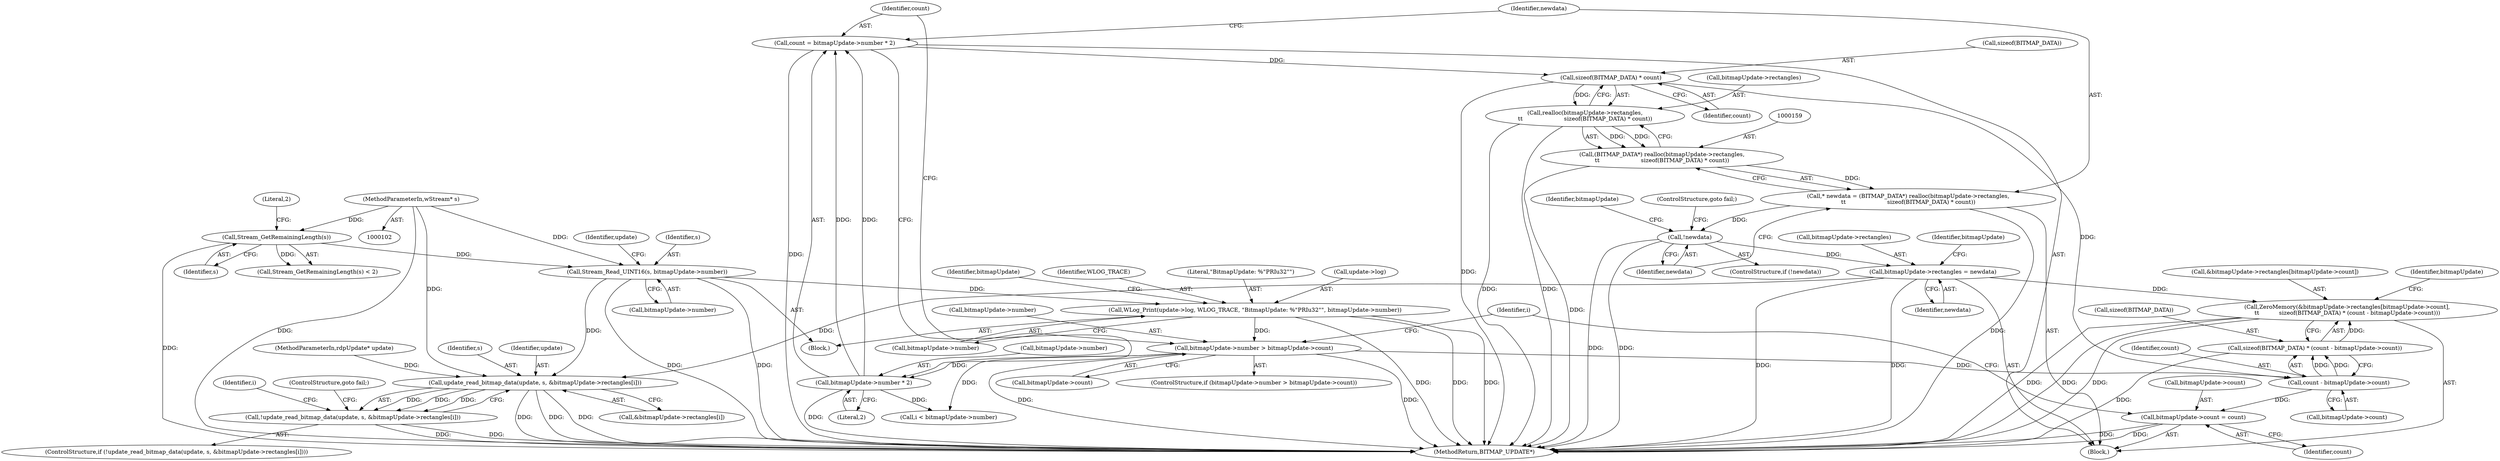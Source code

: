 digraph "0_FreeRDP_445a5a42c500ceb80f8fa7f2c11f3682538033f3@API" {
"1000164" [label="(Call,sizeof(BITMAP_DATA) * count)"];
"1000148" [label="(Call,count = bitmapUpdate->number * 2)"];
"1000150" [label="(Call,bitmapUpdate->number * 2)"];
"1000139" [label="(Call,bitmapUpdate->number > bitmapUpdate->count)"];
"1000129" [label="(Call,WLog_Print(update->log, WLOG_TRACE, \"BitmapUpdate: %\"PRIu32\"\", bitmapUpdate->number))"];
"1000124" [label="(Call,Stream_Read_UINT16(s, bitmapUpdate->number))"];
"1000120" [label="(Call,Stream_GetRemainingLength(s))"];
"1000104" [label="(MethodParameterIn,wStream* s)"];
"1000160" [label="(Call,realloc(bitmapUpdate->rectangles,\n\t\t                       sizeof(BITMAP_DATA) * count))"];
"1000158" [label="(Call,(BITMAP_DATA*) realloc(bitmapUpdate->rectangles,\n\t\t                       sizeof(BITMAP_DATA) * count))"];
"1000156" [label="(Call,* newdata = (BITMAP_DATA*) realloc(bitmapUpdate->rectangles,\n\t\t                       sizeof(BITMAP_DATA) * count))"];
"1000169" [label="(Call,!newdata)"];
"1000172" [label="(Call,bitmapUpdate->rectangles = newdata)"];
"1000177" [label="(Call,ZeroMemory(&bitmapUpdate->rectangles[bitmapUpdate->count],\n\t\t           sizeof(BITMAP_DATA) * (count - bitmapUpdate->count)))"];
"1000213" [label="(Call,update_read_bitmap_data(update, s, &bitmapUpdate->rectangles[i]))"];
"1000212" [label="(Call,!update_read_bitmap_data(update, s, &bitmapUpdate->rectangles[i]))"];
"1000189" [label="(Call,count - bitmapUpdate->count)"];
"1000186" [label="(Call,sizeof(BITMAP_DATA) * (count - bitmapUpdate->count))"];
"1000194" [label="(Call,bitmapUpdate->count = count)"];
"1000139" [label="(Call,bitmapUpdate->number > bitmapUpdate->count)"];
"1000126" [label="(Call,bitmapUpdate->number)"];
"1000198" [label="(Identifier,count)"];
"1000196" [label="(Identifier,bitmapUpdate)"];
"1000122" [label="(Literal,2)"];
"1000151" [label="(Call,bitmapUpdate->number)"];
"1000186" [label="(Call,sizeof(BITMAP_DATA) * (count - bitmapUpdate->count))"];
"1000191" [label="(Call,bitmapUpdate->count)"];
"1000177" [label="(Call,ZeroMemory(&bitmapUpdate->rectangles[bitmapUpdate->count],\n\t\t           sizeof(BITMAP_DATA) * (count - bitmapUpdate->count)))"];
"1000143" [label="(Call,bitmapUpdate->count)"];
"1000130" [label="(Call,update->log)"];
"1000167" [label="(Identifier,count)"];
"1000212" [label="(Call,!update_read_bitmap_data(update, s, &bitmapUpdate->rectangles[i]))"];
"1000215" [label="(Identifier,s)"];
"1000222" [label="(ControlStructure,goto fail;)"];
"1000194" [label="(Call,bitmapUpdate->count = count)"];
"1000157" [label="(Identifier,newdata)"];
"1000104" [label="(MethodParameterIn,wStream* s)"];
"1000141" [label="(Identifier,bitmapUpdate)"];
"1000213" [label="(Call,update_read_bitmap_data(update, s, &bitmapUpdate->rectangles[i]))"];
"1000140" [label="(Call,bitmapUpdate->number)"];
"1000171" [label="(ControlStructure,goto fail;)"];
"1000165" [label="(Call,sizeof(BITMAP_DATA))"];
"1000189" [label="(Call,count - bitmapUpdate->count)"];
"1000120" [label="(Call,Stream_GetRemainingLength(s))"];
"1000190" [label="(Identifier,count)"];
"1000161" [label="(Call,bitmapUpdate->rectangles)"];
"1000156" [label="(Call,* newdata = (BITMAP_DATA*) realloc(bitmapUpdate->rectangles,\n\t\t                       sizeof(BITMAP_DATA) * count))"];
"1000164" [label="(Call,sizeof(BITMAP_DATA) * count)"];
"1000119" [label="(Call,Stream_GetRemainingLength(s) < 2)"];
"1000148" [label="(Call,count = bitmapUpdate->number * 2)"];
"1000160" [label="(Call,realloc(bitmapUpdate->rectangles,\n\t\t                       sizeof(BITMAP_DATA) * count))"];
"1000138" [label="(ControlStructure,if (bitmapUpdate->number > bitmapUpdate->count))"];
"1000203" [label="(Call,i < bitmapUpdate->number)"];
"1000135" [label="(Call,bitmapUpdate->number)"];
"1000169" [label="(Call,!newdata)"];
"1000216" [label="(Call,&bitmapUpdate->rectangles[i])"];
"1000214" [label="(Identifier,update)"];
"1000146" [label="(Block,)"];
"1000124" [label="(Call,Stream_Read_UINT16(s, bitmapUpdate->number))"];
"1000129" [label="(Call,WLog_Print(update->log, WLOG_TRACE, \"BitmapUpdate: %\"PRIu32\"\", bitmapUpdate->number))"];
"1000178" [label="(Call,&bitmapUpdate->rectangles[bitmapUpdate->count])"];
"1000133" [label="(Identifier,WLOG_TRACE)"];
"1000211" [label="(ControlStructure,if (!update_read_bitmap_data(update, s, &bitmapUpdate->rectangles[i])))"];
"1000131" [label="(Identifier,update)"];
"1000125" [label="(Identifier,s)"];
"1000187" [label="(Call,sizeof(BITMAP_DATA))"];
"1000168" [label="(ControlStructure,if (!newdata))"];
"1000103" [label="(MethodParameterIn,rdpUpdate* update)"];
"1000233" [label="(MethodReturn,BITMAP_UPDATE*)"];
"1000149" [label="(Identifier,count)"];
"1000195" [label="(Call,bitmapUpdate->count)"];
"1000154" [label="(Literal,2)"];
"1000201" [label="(Identifier,i)"];
"1000176" [label="(Identifier,newdata)"];
"1000134" [label="(Literal,\"BitmapUpdate: %\"PRIu32\"\")"];
"1000170" [label="(Identifier,newdata)"];
"1000174" [label="(Identifier,bitmapUpdate)"];
"1000173" [label="(Call,bitmapUpdate->rectangles)"];
"1000209" [label="(Identifier,i)"];
"1000150" [label="(Call,bitmapUpdate->number * 2)"];
"1000105" [label="(Block,)"];
"1000158" [label="(Call,(BITMAP_DATA*) realloc(bitmapUpdate->rectangles,\n\t\t                       sizeof(BITMAP_DATA) * count))"];
"1000172" [label="(Call,bitmapUpdate->rectangles = newdata)"];
"1000121" [label="(Identifier,s)"];
"1000181" [label="(Identifier,bitmapUpdate)"];
"1000164" -> "1000160"  [label="AST: "];
"1000164" -> "1000167"  [label="CFG: "];
"1000165" -> "1000164"  [label="AST: "];
"1000167" -> "1000164"  [label="AST: "];
"1000160" -> "1000164"  [label="CFG: "];
"1000164" -> "1000233"  [label="DDG: "];
"1000164" -> "1000160"  [label="DDG: "];
"1000148" -> "1000164"  [label="DDG: "];
"1000164" -> "1000189"  [label="DDG: "];
"1000148" -> "1000146"  [label="AST: "];
"1000148" -> "1000150"  [label="CFG: "];
"1000149" -> "1000148"  [label="AST: "];
"1000150" -> "1000148"  [label="AST: "];
"1000157" -> "1000148"  [label="CFG: "];
"1000148" -> "1000233"  [label="DDG: "];
"1000150" -> "1000148"  [label="DDG: "];
"1000150" -> "1000148"  [label="DDG: "];
"1000150" -> "1000154"  [label="CFG: "];
"1000151" -> "1000150"  [label="AST: "];
"1000154" -> "1000150"  [label="AST: "];
"1000150" -> "1000233"  [label="DDG: "];
"1000139" -> "1000150"  [label="DDG: "];
"1000150" -> "1000203"  [label="DDG: "];
"1000139" -> "1000138"  [label="AST: "];
"1000139" -> "1000143"  [label="CFG: "];
"1000140" -> "1000139"  [label="AST: "];
"1000143" -> "1000139"  [label="AST: "];
"1000149" -> "1000139"  [label="CFG: "];
"1000201" -> "1000139"  [label="CFG: "];
"1000139" -> "1000233"  [label="DDG: "];
"1000139" -> "1000233"  [label="DDG: "];
"1000129" -> "1000139"  [label="DDG: "];
"1000139" -> "1000189"  [label="DDG: "];
"1000139" -> "1000203"  [label="DDG: "];
"1000129" -> "1000105"  [label="AST: "];
"1000129" -> "1000135"  [label="CFG: "];
"1000130" -> "1000129"  [label="AST: "];
"1000133" -> "1000129"  [label="AST: "];
"1000134" -> "1000129"  [label="AST: "];
"1000135" -> "1000129"  [label="AST: "];
"1000141" -> "1000129"  [label="CFG: "];
"1000129" -> "1000233"  [label="DDG: "];
"1000129" -> "1000233"  [label="DDG: "];
"1000129" -> "1000233"  [label="DDG: "];
"1000124" -> "1000129"  [label="DDG: "];
"1000124" -> "1000105"  [label="AST: "];
"1000124" -> "1000126"  [label="CFG: "];
"1000125" -> "1000124"  [label="AST: "];
"1000126" -> "1000124"  [label="AST: "];
"1000131" -> "1000124"  [label="CFG: "];
"1000124" -> "1000233"  [label="DDG: "];
"1000124" -> "1000233"  [label="DDG: "];
"1000120" -> "1000124"  [label="DDG: "];
"1000104" -> "1000124"  [label="DDG: "];
"1000124" -> "1000213"  [label="DDG: "];
"1000120" -> "1000119"  [label="AST: "];
"1000120" -> "1000121"  [label="CFG: "];
"1000121" -> "1000120"  [label="AST: "];
"1000122" -> "1000120"  [label="CFG: "];
"1000120" -> "1000233"  [label="DDG: "];
"1000120" -> "1000119"  [label="DDG: "];
"1000104" -> "1000120"  [label="DDG: "];
"1000104" -> "1000102"  [label="AST: "];
"1000104" -> "1000233"  [label="DDG: "];
"1000104" -> "1000213"  [label="DDG: "];
"1000160" -> "1000158"  [label="AST: "];
"1000161" -> "1000160"  [label="AST: "];
"1000158" -> "1000160"  [label="CFG: "];
"1000160" -> "1000233"  [label="DDG: "];
"1000160" -> "1000233"  [label="DDG: "];
"1000160" -> "1000158"  [label="DDG: "];
"1000160" -> "1000158"  [label="DDG: "];
"1000158" -> "1000156"  [label="AST: "];
"1000159" -> "1000158"  [label="AST: "];
"1000156" -> "1000158"  [label="CFG: "];
"1000158" -> "1000233"  [label="DDG: "];
"1000158" -> "1000156"  [label="DDG: "];
"1000156" -> "1000146"  [label="AST: "];
"1000157" -> "1000156"  [label="AST: "];
"1000170" -> "1000156"  [label="CFG: "];
"1000156" -> "1000233"  [label="DDG: "];
"1000156" -> "1000169"  [label="DDG: "];
"1000169" -> "1000168"  [label="AST: "];
"1000169" -> "1000170"  [label="CFG: "];
"1000170" -> "1000169"  [label="AST: "];
"1000171" -> "1000169"  [label="CFG: "];
"1000174" -> "1000169"  [label="CFG: "];
"1000169" -> "1000233"  [label="DDG: "];
"1000169" -> "1000233"  [label="DDG: "];
"1000169" -> "1000172"  [label="DDG: "];
"1000172" -> "1000146"  [label="AST: "];
"1000172" -> "1000176"  [label="CFG: "];
"1000173" -> "1000172"  [label="AST: "];
"1000176" -> "1000172"  [label="AST: "];
"1000181" -> "1000172"  [label="CFG: "];
"1000172" -> "1000233"  [label="DDG: "];
"1000172" -> "1000233"  [label="DDG: "];
"1000172" -> "1000177"  [label="DDG: "];
"1000172" -> "1000213"  [label="DDG: "];
"1000177" -> "1000146"  [label="AST: "];
"1000177" -> "1000186"  [label="CFG: "];
"1000178" -> "1000177"  [label="AST: "];
"1000186" -> "1000177"  [label="AST: "];
"1000196" -> "1000177"  [label="CFG: "];
"1000177" -> "1000233"  [label="DDG: "];
"1000177" -> "1000233"  [label="DDG: "];
"1000177" -> "1000233"  [label="DDG: "];
"1000186" -> "1000177"  [label="DDG: "];
"1000213" -> "1000212"  [label="AST: "];
"1000213" -> "1000216"  [label="CFG: "];
"1000214" -> "1000213"  [label="AST: "];
"1000215" -> "1000213"  [label="AST: "];
"1000216" -> "1000213"  [label="AST: "];
"1000212" -> "1000213"  [label="CFG: "];
"1000213" -> "1000233"  [label="DDG: "];
"1000213" -> "1000233"  [label="DDG: "];
"1000213" -> "1000233"  [label="DDG: "];
"1000213" -> "1000212"  [label="DDG: "];
"1000213" -> "1000212"  [label="DDG: "];
"1000213" -> "1000212"  [label="DDG: "];
"1000103" -> "1000213"  [label="DDG: "];
"1000212" -> "1000211"  [label="AST: "];
"1000222" -> "1000212"  [label="CFG: "];
"1000209" -> "1000212"  [label="CFG: "];
"1000212" -> "1000233"  [label="DDG: "];
"1000212" -> "1000233"  [label="DDG: "];
"1000189" -> "1000186"  [label="AST: "];
"1000189" -> "1000191"  [label="CFG: "];
"1000190" -> "1000189"  [label="AST: "];
"1000191" -> "1000189"  [label="AST: "];
"1000186" -> "1000189"  [label="CFG: "];
"1000189" -> "1000186"  [label="DDG: "];
"1000189" -> "1000186"  [label="DDG: "];
"1000189" -> "1000194"  [label="DDG: "];
"1000187" -> "1000186"  [label="AST: "];
"1000186" -> "1000233"  [label="DDG: "];
"1000194" -> "1000146"  [label="AST: "];
"1000194" -> "1000198"  [label="CFG: "];
"1000195" -> "1000194"  [label="AST: "];
"1000198" -> "1000194"  [label="AST: "];
"1000201" -> "1000194"  [label="CFG: "];
"1000194" -> "1000233"  [label="DDG: "];
"1000194" -> "1000233"  [label="DDG: "];
}
